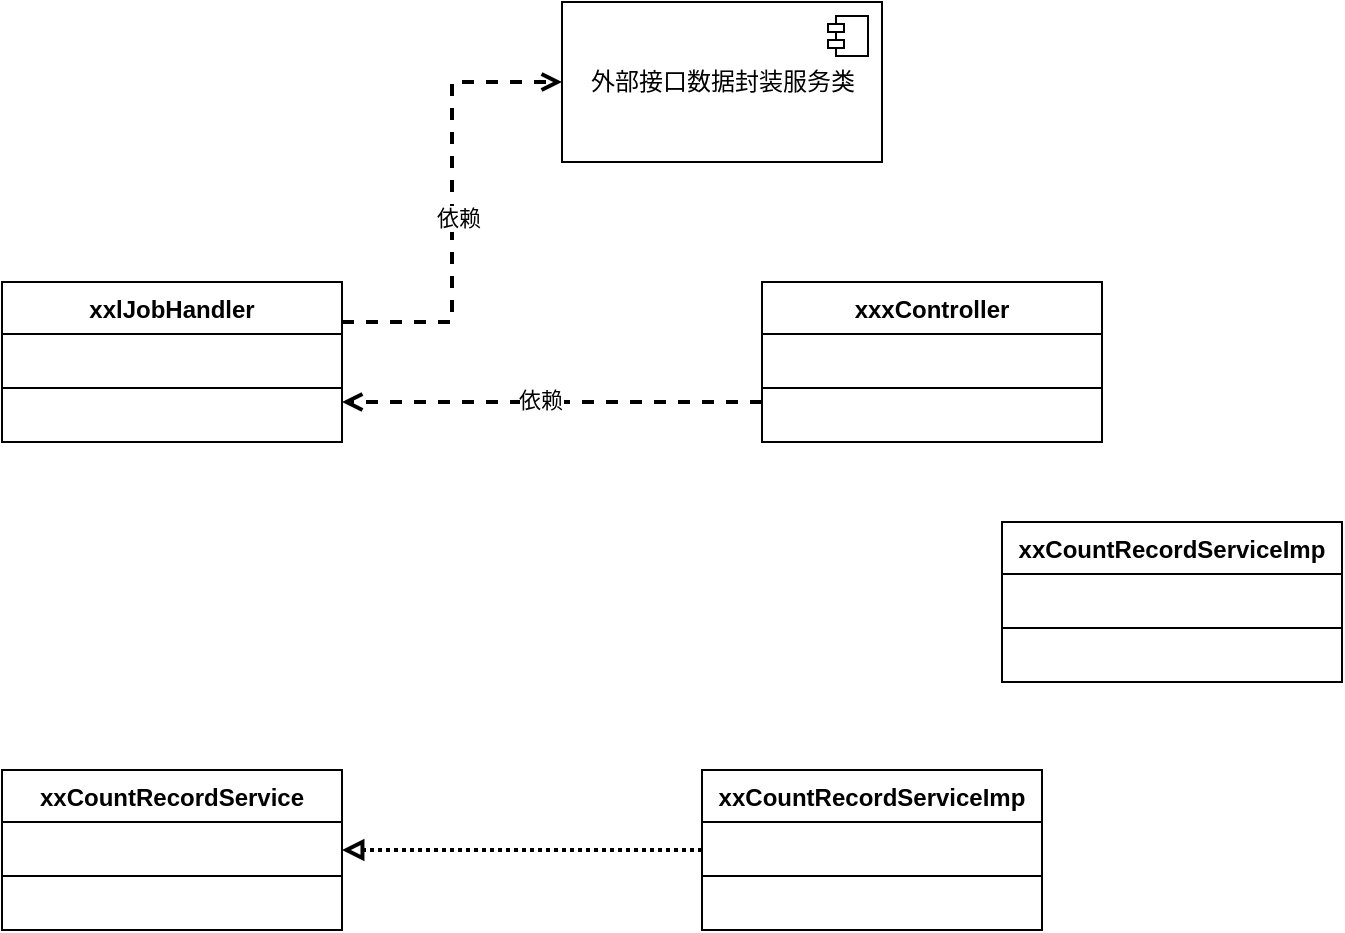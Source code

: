 <mxfile version="15.5.7" type="github">
  <diagram id="C5RBs43oDa-KdzZeNtuy" name="Page-1">
    <mxGraphModel dx="1718" dy="962" grid="1" gridSize="10" guides="1" tooltips="1" connect="1" arrows="1" fold="1" page="1" pageScale="1" pageWidth="827" pageHeight="1169" math="0" shadow="0">
      <root>
        <mxCell id="WIyWlLk6GJQsqaUBKTNV-0" />
        <mxCell id="WIyWlLk6GJQsqaUBKTNV-1" parent="WIyWlLk6GJQsqaUBKTNV-0" />
        <mxCell id="v11g9Wl9HMN_h8pVmfD1-22" style="edgeStyle=orthogonalEdgeStyle;rounded=0;orthogonalLoop=1;jettySize=auto;html=1;exitX=1;exitY=0.25;exitDx=0;exitDy=0;entryX=0;entryY=0.5;entryDx=0;entryDy=0;dashed=1;endArrow=open;endFill=0;strokeWidth=2;" edge="1" parent="WIyWlLk6GJQsqaUBKTNV-1" source="v11g9Wl9HMN_h8pVmfD1-0" target="v11g9Wl9HMN_h8pVmfD1-20">
          <mxGeometry relative="1" as="geometry" />
        </mxCell>
        <mxCell id="v11g9Wl9HMN_h8pVmfD1-23" value="依赖" style="edgeLabel;html=1;align=center;verticalAlign=middle;resizable=0;points=[];" vertex="1" connectable="0" parent="v11g9Wl9HMN_h8pVmfD1-22">
          <mxGeometry x="-0.07" y="-3" relative="1" as="geometry">
            <mxPoint as="offset" />
          </mxGeometry>
        </mxCell>
        <mxCell id="v11g9Wl9HMN_h8pVmfD1-0" value="xxlJobHandler" style="swimlane;fontStyle=1;align=center;verticalAlign=top;childLayout=stackLayout;horizontal=1;startSize=26;horizontalStack=0;resizeParent=1;resizeParentMax=0;resizeLast=0;collapsible=1;marginBottom=0;" vertex="1" parent="WIyWlLk6GJQsqaUBKTNV-1">
          <mxGeometry x="100" y="260" width="170" height="80" as="geometry">
            <mxRectangle x="120" y="270" width="120" height="26" as="alternateBounds" />
          </mxGeometry>
        </mxCell>
        <mxCell id="v11g9Wl9HMN_h8pVmfD1-2" value="" style="line;strokeWidth=1;fillColor=none;align=left;verticalAlign=middle;spacingTop=-1;spacingLeft=3;spacingRight=3;rotatable=0;labelPosition=right;points=[];portConstraint=eastwest;" vertex="1" parent="v11g9Wl9HMN_h8pVmfD1-0">
          <mxGeometry y="26" width="170" height="54" as="geometry" />
        </mxCell>
        <mxCell id="v11g9Wl9HMN_h8pVmfD1-10" style="edgeStyle=orthogonalEdgeStyle;rounded=0;orthogonalLoop=1;jettySize=auto;html=1;dashed=1;endArrow=open;endFill=0;entryX=1;entryY=0.75;entryDx=0;entryDy=0;strokeColor=default;strokeWidth=2;" edge="1" parent="WIyWlLk6GJQsqaUBKTNV-1" source="v11g9Wl9HMN_h8pVmfD1-14" target="v11g9Wl9HMN_h8pVmfD1-0">
          <mxGeometry relative="1" as="geometry">
            <mxPoint x="460" y="330" as="sourcePoint" />
            <mxPoint x="280" y="330" as="targetPoint" />
            <Array as="points">
              <mxPoint x="500" y="320" />
              <mxPoint x="500" y="320" />
            </Array>
          </mxGeometry>
        </mxCell>
        <mxCell id="v11g9Wl9HMN_h8pVmfD1-15" value="依赖" style="edgeLabel;html=1;align=center;verticalAlign=middle;resizable=0;points=[];" vertex="1" connectable="0" parent="v11g9Wl9HMN_h8pVmfD1-10">
          <mxGeometry x="0.057" y="-1" relative="1" as="geometry">
            <mxPoint as="offset" />
          </mxGeometry>
        </mxCell>
        <mxCell id="v11g9Wl9HMN_h8pVmfD1-24" style="edgeStyle=orthogonalEdgeStyle;rounded=0;orthogonalLoop=1;jettySize=auto;html=1;exitX=0;exitY=0.5;exitDx=0;exitDy=0;entryX=1;entryY=0.5;entryDx=0;entryDy=0;dashed=1;endArrow=block;endFill=0;strokeColor=default;strokeWidth=2;dashPattern=1 1;" edge="1" parent="WIyWlLk6GJQsqaUBKTNV-1" source="v11g9Wl9HMN_h8pVmfD1-11" target="v11g9Wl9HMN_h8pVmfD1-16">
          <mxGeometry relative="1" as="geometry" />
        </mxCell>
        <mxCell id="v11g9Wl9HMN_h8pVmfD1-11" value="xxCountRecordServiceImp&#xa;" style="swimlane;fontStyle=1;align=center;verticalAlign=top;childLayout=stackLayout;horizontal=1;startSize=26;horizontalStack=0;resizeParent=1;resizeParentMax=0;resizeLast=0;collapsible=1;marginBottom=0;" vertex="1" parent="WIyWlLk6GJQsqaUBKTNV-1">
          <mxGeometry x="450" y="504" width="170" height="80" as="geometry">
            <mxRectangle x="120" y="270" width="120" height="26" as="alternateBounds" />
          </mxGeometry>
        </mxCell>
        <mxCell id="v11g9Wl9HMN_h8pVmfD1-12" value="" style="line;strokeWidth=1;fillColor=none;align=left;verticalAlign=middle;spacingTop=-1;spacingLeft=3;spacingRight=3;rotatable=0;labelPosition=right;points=[];portConstraint=eastwest;" vertex="1" parent="v11g9Wl9HMN_h8pVmfD1-11">
          <mxGeometry y="26" width="170" height="54" as="geometry" />
        </mxCell>
        <mxCell id="v11g9Wl9HMN_h8pVmfD1-13" value="xxxController&#xa;" style="swimlane;fontStyle=1;align=center;verticalAlign=top;childLayout=stackLayout;horizontal=1;startSize=26;horizontalStack=0;resizeParent=1;resizeParentMax=0;resizeLast=0;collapsible=1;marginBottom=0;" vertex="1" parent="WIyWlLk6GJQsqaUBKTNV-1">
          <mxGeometry x="480" y="260" width="170" height="80" as="geometry">
            <mxRectangle x="120" y="270" width="120" height="26" as="alternateBounds" />
          </mxGeometry>
        </mxCell>
        <mxCell id="v11g9Wl9HMN_h8pVmfD1-14" value="" style="line;strokeWidth=1;fillColor=none;align=left;verticalAlign=middle;spacingTop=-1;spacingLeft=3;spacingRight=3;rotatable=0;labelPosition=right;points=[];portConstraint=eastwest;" vertex="1" parent="v11g9Wl9HMN_h8pVmfD1-13">
          <mxGeometry y="26" width="170" height="54" as="geometry" />
        </mxCell>
        <mxCell id="v11g9Wl9HMN_h8pVmfD1-16" value="xxCountRecordService&#xa;" style="swimlane;fontStyle=1;align=center;verticalAlign=top;childLayout=stackLayout;horizontal=1;startSize=26;horizontalStack=0;resizeParent=1;resizeParentMax=0;resizeLast=0;collapsible=1;marginBottom=0;" vertex="1" parent="WIyWlLk6GJQsqaUBKTNV-1">
          <mxGeometry x="100" y="504" width="170" height="80" as="geometry">
            <mxRectangle x="120" y="270" width="120" height="26" as="alternateBounds" />
          </mxGeometry>
        </mxCell>
        <mxCell id="v11g9Wl9HMN_h8pVmfD1-17" value="" style="line;strokeWidth=1;fillColor=none;align=left;verticalAlign=middle;spacingTop=-1;spacingLeft=3;spacingRight=3;rotatable=0;labelPosition=right;points=[];portConstraint=eastwest;" vertex="1" parent="v11g9Wl9HMN_h8pVmfD1-16">
          <mxGeometry y="26" width="170" height="54" as="geometry" />
        </mxCell>
        <mxCell id="v11g9Wl9HMN_h8pVmfD1-18" value="xxCountRecordServiceImp&#xa;" style="swimlane;fontStyle=1;align=center;verticalAlign=top;childLayout=stackLayout;horizontal=1;startSize=26;horizontalStack=0;resizeParent=1;resizeParentMax=0;resizeLast=0;collapsible=1;marginBottom=0;" vertex="1" parent="WIyWlLk6GJQsqaUBKTNV-1">
          <mxGeometry x="600" y="380" width="170" height="80" as="geometry">
            <mxRectangle x="120" y="270" width="120" height="26" as="alternateBounds" />
          </mxGeometry>
        </mxCell>
        <mxCell id="v11g9Wl9HMN_h8pVmfD1-19" value="" style="line;strokeWidth=1;fillColor=none;align=left;verticalAlign=middle;spacingTop=-1;spacingLeft=3;spacingRight=3;rotatable=0;labelPosition=right;points=[];portConstraint=eastwest;" vertex="1" parent="v11g9Wl9HMN_h8pVmfD1-18">
          <mxGeometry y="26" width="170" height="54" as="geometry" />
        </mxCell>
        <mxCell id="v11g9Wl9HMN_h8pVmfD1-20" value="外部接口数据封装服务类" style="html=1;dropTarget=0;" vertex="1" parent="WIyWlLk6GJQsqaUBKTNV-1">
          <mxGeometry x="380" y="120" width="160" height="80" as="geometry" />
        </mxCell>
        <mxCell id="v11g9Wl9HMN_h8pVmfD1-21" value="" style="shape=module;jettyWidth=8;jettyHeight=4;" vertex="1" parent="v11g9Wl9HMN_h8pVmfD1-20">
          <mxGeometry x="1" width="20" height="20" relative="1" as="geometry">
            <mxPoint x="-27" y="7" as="offset" />
          </mxGeometry>
        </mxCell>
      </root>
    </mxGraphModel>
  </diagram>
</mxfile>
